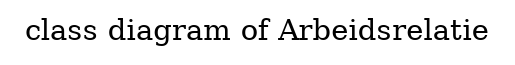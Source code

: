 digraph "class diagram of Arbeidsrelatie" {
	graph [bgcolor=white,
		label="class diagram of Arbeidsrelatie",
		rankdir=LR
	];
	node [label="\N"];
	edge [fontsize=11,
		minlen=4
	];
}
